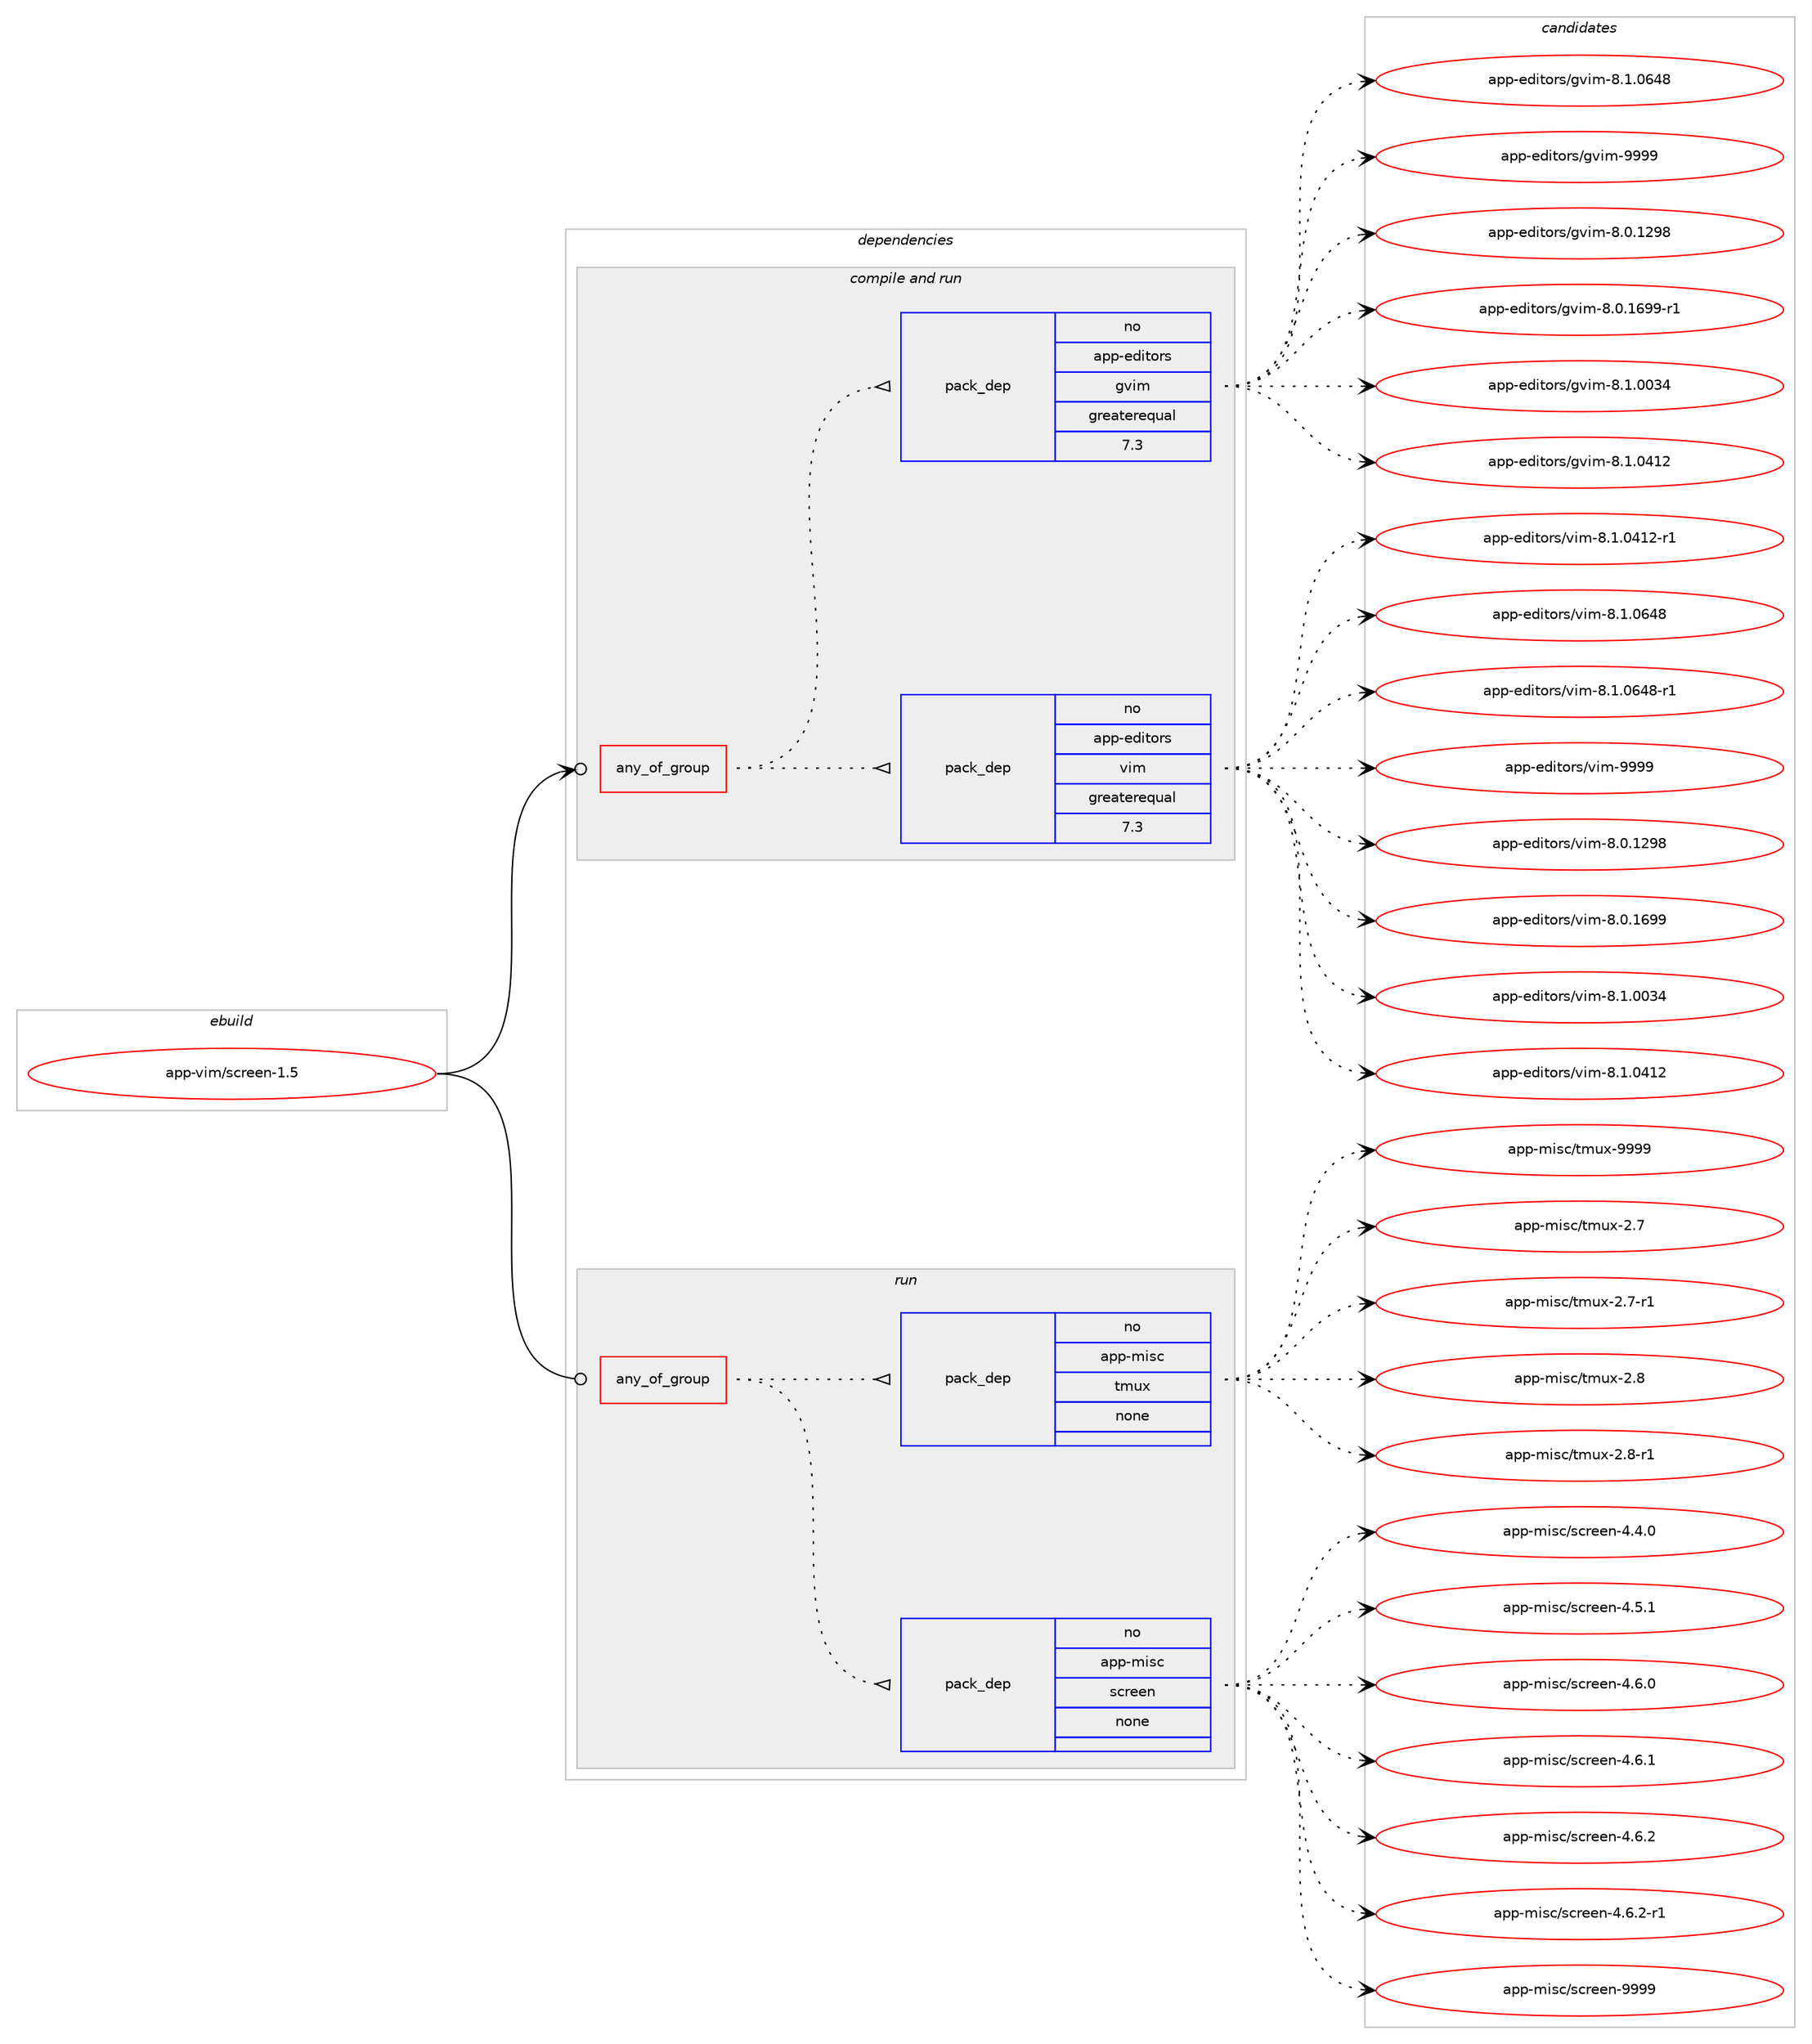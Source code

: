 digraph prolog {

# *************
# Graph options
# *************

newrank=true;
concentrate=true;
compound=true;
graph [rankdir=LR,fontname=Helvetica,fontsize=10,ranksep=1.5];#, ranksep=2.5, nodesep=0.2];
edge  [arrowhead=vee];
node  [fontname=Helvetica,fontsize=10];

# **********
# The ebuild
# **********

subgraph cluster_leftcol {
color=gray;
rank=same;
label=<<i>ebuild</i>>;
id [label="app-vim/screen-1.5", color=red, width=4, href="../app-vim/screen-1.5.svg"];
}

# ****************
# The dependencies
# ****************

subgraph cluster_midcol {
color=gray;
label=<<i>dependencies</i>>;
subgraph cluster_compile {
fillcolor="#eeeeee";
style=filled;
label=<<i>compile</i>>;
}
subgraph cluster_compileandrun {
fillcolor="#eeeeee";
style=filled;
label=<<i>compile and run</i>>;
subgraph any20203 {
dependency1314590 [label=<<TABLE BORDER="0" CELLBORDER="1" CELLSPACING="0" CELLPADDING="4"><TR><TD CELLPADDING="10">any_of_group</TD></TR></TABLE>>, shape=none, color=red];subgraph pack937427 {
dependency1314591 [label=<<TABLE BORDER="0" CELLBORDER="1" CELLSPACING="0" CELLPADDING="4" WIDTH="220"><TR><TD ROWSPAN="6" CELLPADDING="30">pack_dep</TD></TR><TR><TD WIDTH="110">no</TD></TR><TR><TD>app-editors</TD></TR><TR><TD>vim</TD></TR><TR><TD>greaterequal</TD></TR><TR><TD>7.3</TD></TR></TABLE>>, shape=none, color=blue];
}
dependency1314590:e -> dependency1314591:w [weight=20,style="dotted",arrowhead="oinv"];
subgraph pack937428 {
dependency1314592 [label=<<TABLE BORDER="0" CELLBORDER="1" CELLSPACING="0" CELLPADDING="4" WIDTH="220"><TR><TD ROWSPAN="6" CELLPADDING="30">pack_dep</TD></TR><TR><TD WIDTH="110">no</TD></TR><TR><TD>app-editors</TD></TR><TR><TD>gvim</TD></TR><TR><TD>greaterequal</TD></TR><TR><TD>7.3</TD></TR></TABLE>>, shape=none, color=blue];
}
dependency1314590:e -> dependency1314592:w [weight=20,style="dotted",arrowhead="oinv"];
}
id:e -> dependency1314590:w [weight=20,style="solid",arrowhead="odotvee"];
}
subgraph cluster_run {
fillcolor="#eeeeee";
style=filled;
label=<<i>run</i>>;
subgraph any20204 {
dependency1314593 [label=<<TABLE BORDER="0" CELLBORDER="1" CELLSPACING="0" CELLPADDING="4"><TR><TD CELLPADDING="10">any_of_group</TD></TR></TABLE>>, shape=none, color=red];subgraph pack937429 {
dependency1314594 [label=<<TABLE BORDER="0" CELLBORDER="1" CELLSPACING="0" CELLPADDING="4" WIDTH="220"><TR><TD ROWSPAN="6" CELLPADDING="30">pack_dep</TD></TR><TR><TD WIDTH="110">no</TD></TR><TR><TD>app-misc</TD></TR><TR><TD>screen</TD></TR><TR><TD>none</TD></TR><TR><TD></TD></TR></TABLE>>, shape=none, color=blue];
}
dependency1314593:e -> dependency1314594:w [weight=20,style="dotted",arrowhead="oinv"];
subgraph pack937430 {
dependency1314595 [label=<<TABLE BORDER="0" CELLBORDER="1" CELLSPACING="0" CELLPADDING="4" WIDTH="220"><TR><TD ROWSPAN="6" CELLPADDING="30">pack_dep</TD></TR><TR><TD WIDTH="110">no</TD></TR><TR><TD>app-misc</TD></TR><TR><TD>tmux</TD></TR><TR><TD>none</TD></TR><TR><TD></TD></TR></TABLE>>, shape=none, color=blue];
}
dependency1314593:e -> dependency1314595:w [weight=20,style="dotted",arrowhead="oinv"];
}
id:e -> dependency1314593:w [weight=20,style="solid",arrowhead="odot"];
}
}

# **************
# The candidates
# **************

subgraph cluster_choices {
rank=same;
color=gray;
label=<<i>candidates</i>>;

subgraph choice937427 {
color=black;
nodesep=1;
choice971121124510110010511611111411547118105109455646484649505756 [label="app-editors/vim-8.0.1298", color=red, width=4,href="../app-editors/vim-8.0.1298.svg"];
choice971121124510110010511611111411547118105109455646484649545757 [label="app-editors/vim-8.0.1699", color=red, width=4,href="../app-editors/vim-8.0.1699.svg"];
choice971121124510110010511611111411547118105109455646494648485152 [label="app-editors/vim-8.1.0034", color=red, width=4,href="../app-editors/vim-8.1.0034.svg"];
choice971121124510110010511611111411547118105109455646494648524950 [label="app-editors/vim-8.1.0412", color=red, width=4,href="../app-editors/vim-8.1.0412.svg"];
choice9711211245101100105116111114115471181051094556464946485249504511449 [label="app-editors/vim-8.1.0412-r1", color=red, width=4,href="../app-editors/vim-8.1.0412-r1.svg"];
choice971121124510110010511611111411547118105109455646494648545256 [label="app-editors/vim-8.1.0648", color=red, width=4,href="../app-editors/vim-8.1.0648.svg"];
choice9711211245101100105116111114115471181051094556464946485452564511449 [label="app-editors/vim-8.1.0648-r1", color=red, width=4,href="../app-editors/vim-8.1.0648-r1.svg"];
choice9711211245101100105116111114115471181051094557575757 [label="app-editors/vim-9999", color=red, width=4,href="../app-editors/vim-9999.svg"];
dependency1314591:e -> choice971121124510110010511611111411547118105109455646484649505756:w [style=dotted,weight="100"];
dependency1314591:e -> choice971121124510110010511611111411547118105109455646484649545757:w [style=dotted,weight="100"];
dependency1314591:e -> choice971121124510110010511611111411547118105109455646494648485152:w [style=dotted,weight="100"];
dependency1314591:e -> choice971121124510110010511611111411547118105109455646494648524950:w [style=dotted,weight="100"];
dependency1314591:e -> choice9711211245101100105116111114115471181051094556464946485249504511449:w [style=dotted,weight="100"];
dependency1314591:e -> choice971121124510110010511611111411547118105109455646494648545256:w [style=dotted,weight="100"];
dependency1314591:e -> choice9711211245101100105116111114115471181051094556464946485452564511449:w [style=dotted,weight="100"];
dependency1314591:e -> choice9711211245101100105116111114115471181051094557575757:w [style=dotted,weight="100"];
}
subgraph choice937428 {
color=black;
nodesep=1;
choice971121124510110010511611111411547103118105109455646484649505756 [label="app-editors/gvim-8.0.1298", color=red, width=4,href="../app-editors/gvim-8.0.1298.svg"];
choice9711211245101100105116111114115471031181051094556464846495457574511449 [label="app-editors/gvim-8.0.1699-r1", color=red, width=4,href="../app-editors/gvim-8.0.1699-r1.svg"];
choice971121124510110010511611111411547103118105109455646494648485152 [label="app-editors/gvim-8.1.0034", color=red, width=4,href="../app-editors/gvim-8.1.0034.svg"];
choice971121124510110010511611111411547103118105109455646494648524950 [label="app-editors/gvim-8.1.0412", color=red, width=4,href="../app-editors/gvim-8.1.0412.svg"];
choice971121124510110010511611111411547103118105109455646494648545256 [label="app-editors/gvim-8.1.0648", color=red, width=4,href="../app-editors/gvim-8.1.0648.svg"];
choice9711211245101100105116111114115471031181051094557575757 [label="app-editors/gvim-9999", color=red, width=4,href="../app-editors/gvim-9999.svg"];
dependency1314592:e -> choice971121124510110010511611111411547103118105109455646484649505756:w [style=dotted,weight="100"];
dependency1314592:e -> choice9711211245101100105116111114115471031181051094556464846495457574511449:w [style=dotted,weight="100"];
dependency1314592:e -> choice971121124510110010511611111411547103118105109455646494648485152:w [style=dotted,weight="100"];
dependency1314592:e -> choice971121124510110010511611111411547103118105109455646494648524950:w [style=dotted,weight="100"];
dependency1314592:e -> choice971121124510110010511611111411547103118105109455646494648545256:w [style=dotted,weight="100"];
dependency1314592:e -> choice9711211245101100105116111114115471031181051094557575757:w [style=dotted,weight="100"];
}
subgraph choice937429 {
color=black;
nodesep=1;
choice9711211245109105115994711599114101101110455246524648 [label="app-misc/screen-4.4.0", color=red, width=4,href="../app-misc/screen-4.4.0.svg"];
choice9711211245109105115994711599114101101110455246534649 [label="app-misc/screen-4.5.1", color=red, width=4,href="../app-misc/screen-4.5.1.svg"];
choice9711211245109105115994711599114101101110455246544648 [label="app-misc/screen-4.6.0", color=red, width=4,href="../app-misc/screen-4.6.0.svg"];
choice9711211245109105115994711599114101101110455246544649 [label="app-misc/screen-4.6.1", color=red, width=4,href="../app-misc/screen-4.6.1.svg"];
choice9711211245109105115994711599114101101110455246544650 [label="app-misc/screen-4.6.2", color=red, width=4,href="../app-misc/screen-4.6.2.svg"];
choice97112112451091051159947115991141011011104552465446504511449 [label="app-misc/screen-4.6.2-r1", color=red, width=4,href="../app-misc/screen-4.6.2-r1.svg"];
choice97112112451091051159947115991141011011104557575757 [label="app-misc/screen-9999", color=red, width=4,href="../app-misc/screen-9999.svg"];
dependency1314594:e -> choice9711211245109105115994711599114101101110455246524648:w [style=dotted,weight="100"];
dependency1314594:e -> choice9711211245109105115994711599114101101110455246534649:w [style=dotted,weight="100"];
dependency1314594:e -> choice9711211245109105115994711599114101101110455246544648:w [style=dotted,weight="100"];
dependency1314594:e -> choice9711211245109105115994711599114101101110455246544649:w [style=dotted,weight="100"];
dependency1314594:e -> choice9711211245109105115994711599114101101110455246544650:w [style=dotted,weight="100"];
dependency1314594:e -> choice97112112451091051159947115991141011011104552465446504511449:w [style=dotted,weight="100"];
dependency1314594:e -> choice97112112451091051159947115991141011011104557575757:w [style=dotted,weight="100"];
}
subgraph choice937430 {
color=black;
nodesep=1;
choice9711211245109105115994711610911712045504655 [label="app-misc/tmux-2.7", color=red, width=4,href="../app-misc/tmux-2.7.svg"];
choice97112112451091051159947116109117120455046554511449 [label="app-misc/tmux-2.7-r1", color=red, width=4,href="../app-misc/tmux-2.7-r1.svg"];
choice9711211245109105115994711610911712045504656 [label="app-misc/tmux-2.8", color=red, width=4,href="../app-misc/tmux-2.8.svg"];
choice97112112451091051159947116109117120455046564511449 [label="app-misc/tmux-2.8-r1", color=red, width=4,href="../app-misc/tmux-2.8-r1.svg"];
choice971121124510910511599471161091171204557575757 [label="app-misc/tmux-9999", color=red, width=4,href="../app-misc/tmux-9999.svg"];
dependency1314595:e -> choice9711211245109105115994711610911712045504655:w [style=dotted,weight="100"];
dependency1314595:e -> choice97112112451091051159947116109117120455046554511449:w [style=dotted,weight="100"];
dependency1314595:e -> choice9711211245109105115994711610911712045504656:w [style=dotted,weight="100"];
dependency1314595:e -> choice97112112451091051159947116109117120455046564511449:w [style=dotted,weight="100"];
dependency1314595:e -> choice971121124510910511599471161091171204557575757:w [style=dotted,weight="100"];
}
}

}
